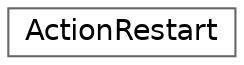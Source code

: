 digraph "Graphical Class Hierarchy"
{
 // LATEX_PDF_SIZE
  bgcolor="transparent";
  edge [fontname=Helvetica,fontsize=14,labelfontname=Helvetica,labelfontsize=14];
  node [fontname=Helvetica,fontsize=14,shape=box,height=0.2,width=0.4];
  rankdir="LR";
  Node0 [id="Node000000",label="ActionRestart",height=0.2,width=0.4,color="grey40", fillcolor="white", style="filled",URL="$df/dfd/classActionRestart.html",tooltip=" "];
}
